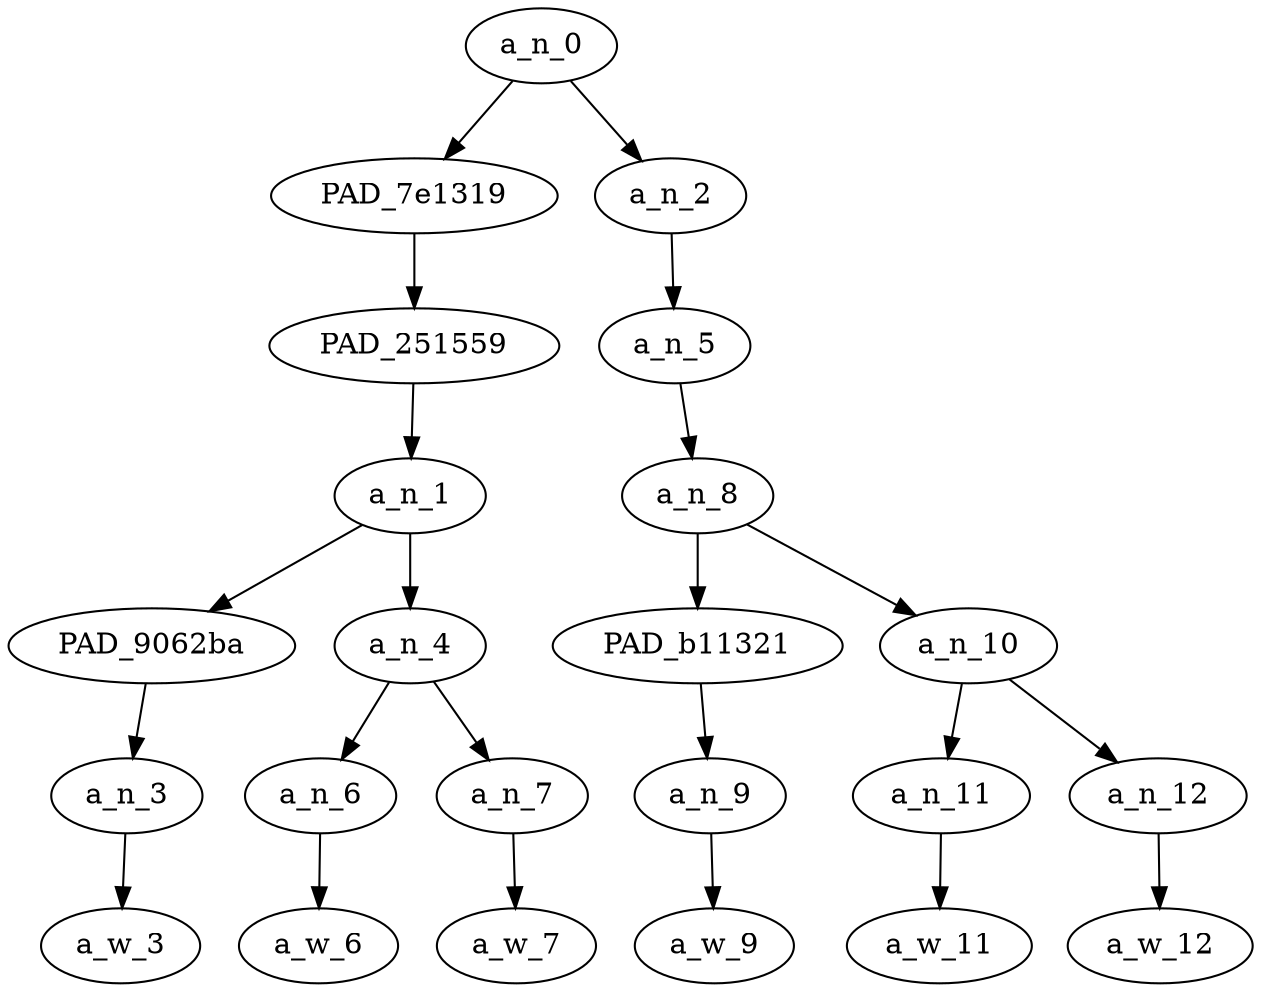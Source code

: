 strict digraph "" {
	a_n_0	[div_dir=1,
		index=0,
		level=6,
		pos="2.25,6!",
		text_span="[0, 1, 2, 3, 4, 5]",
		value=1.00000000];
	PAD_7e1319	[div_dir=1,
		index=0,
		level=5,
		pos="0.75,5!",
		text_span="[0, 1, 2]",
		value=0.71942431];
	a_n_0 -> PAD_7e1319;
	a_n_2	[div_dir=1,
		index=1,
		level=5,
		pos="3.75,5!",
		text_span="[3, 4, 5]",
		value=0.27890770];
	a_n_0 -> a_n_2;
	PAD_251559	[div_dir=1,
		index=0,
		level=4,
		pos="0.75,4!",
		text_span="[0, 1, 2]",
		value=0.71942431];
	PAD_7e1319 -> PAD_251559;
	a_n_1	[div_dir=1,
		index=0,
		level=3,
		pos="0.75,3!",
		text_span="[0, 1, 2]",
		value=0.71942431];
	PAD_251559 -> a_n_1;
	PAD_9062ba	[div_dir=1,
		index=0,
		level=2,
		pos="0.0,2!",
		text_span="[0]",
		value=0.13192010];
	a_n_1 -> PAD_9062ba;
	a_n_4	[div_dir=1,
		index=1,
		level=2,
		pos="1.5,2!",
		text_span="[1, 2]",
		value=0.58591612];
	a_n_1 -> a_n_4;
	a_n_3	[div_dir=1,
		index=0,
		level=1,
		pos="0.0,1!",
		text_span="[0]",
		value=0.13192010];
	PAD_9062ba -> a_n_3;
	a_w_3	[div_dir=0,
		index=0,
		level=0,
		pos="0,0!",
		text_span="[0]",
		value=plenty];
	a_n_3 -> a_w_3;
	a_n_6	[div_dir=1,
		index=1,
		level=1,
		pos="1.0,1!",
		text_span="[1]",
		value=0.07915829];
	a_n_4 -> a_n_6;
	a_n_7	[div_dir=1,
		index=2,
		level=1,
		pos="2.0,1!",
		text_span="[2]",
		value=0.50553043];
	a_n_4 -> a_n_7;
	a_w_6	[div_dir=0,
		index=1,
		level=0,
		pos="1,0!",
		text_span="[1]",
		value=of];
	a_n_6 -> a_w_6;
	a_w_7	[div_dir=0,
		index=2,
		level=0,
		pos="2,0!",
		text_span="[2]",
		value=faggots];
	a_n_7 -> a_w_7;
	a_n_5	[div_dir=1,
		index=1,
		level=4,
		pos="3.75,4!",
		text_span="[3, 4, 5]",
		value=0.27823754];
	a_n_2 -> a_n_5;
	a_n_8	[div_dir=1,
		index=1,
		level=3,
		pos="3.75,3!",
		text_span="[3, 4, 5]",
		value=0.27756738];
	a_n_5 -> a_n_8;
	PAD_b11321	[div_dir=1,
		index=2,
		level=2,
		pos="3.0,2!",
		text_span="[3]",
		value=0.08103416];
	a_n_8 -> PAD_b11321;
	a_n_10	[div_dir=1,
		index=3,
		level=2,
		pos="4.5,2!",
		text_span="[4, 5]",
		value=0.19586307];
	a_n_8 -> a_n_10;
	a_n_9	[div_dir=1,
		index=3,
		level=1,
		pos="3.0,1!",
		text_span="[3]",
		value=0.08103416];
	PAD_b11321 -> a_n_9;
	a_w_9	[div_dir=0,
		index=3,
		level=0,
		pos="3,0!",
		text_span="[3]",
		value=to];
	a_n_9 -> a_w_9;
	a_n_11	[div_dir=1,
		index=4,
		level=1,
		pos="4.0,1!",
		text_span="[4]",
		value=0.11357703];
	a_n_10 -> a_n_11;
	a_n_12	[div_dir=1,
		index=5,
		level=1,
		pos="5.0,1!",
		text_span="[5]",
		value=0.08158688];
	a_n_10 -> a_n_12;
	a_w_11	[div_dir=0,
		index=4,
		level=0,
		pos="4,0!",
		text_span="[4]",
		value=talk];
	a_n_11 -> a_w_11;
	a_w_12	[div_dir=0,
		index=5,
		level=0,
		pos="5,0!",
		text_span="[5]",
		value=to1];
	a_n_12 -> a_w_12;
}
